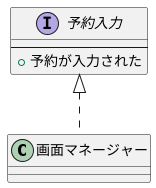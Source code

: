 @startuml
class 画面マネージャー {
}
interface 予約入力 {
' <<interface>>
---
+ 予約が入力された
}
予約入力 <|.. 画面マネージャー
@enduml